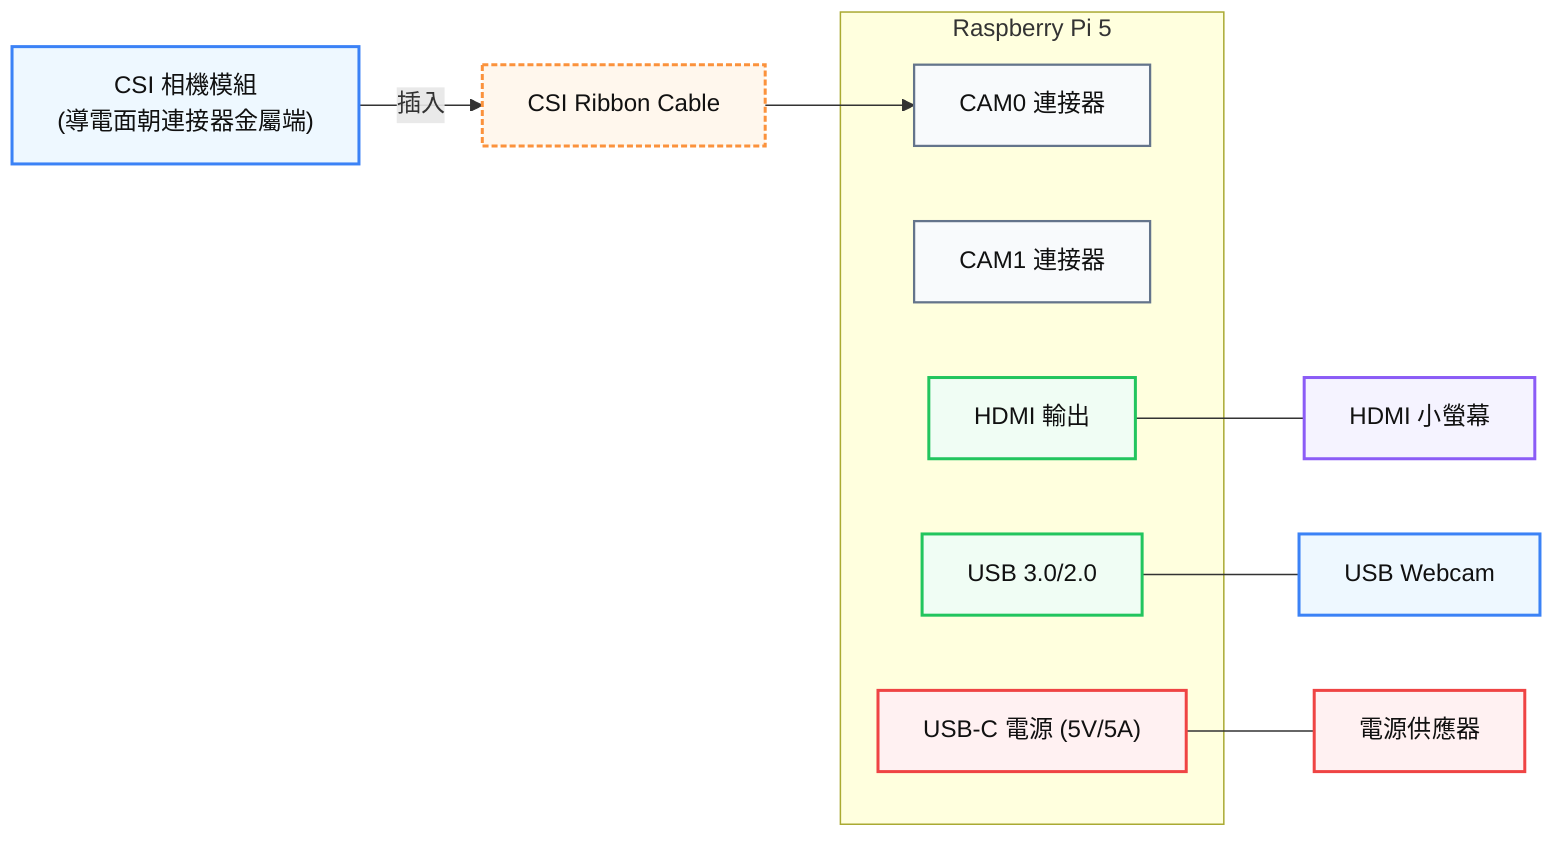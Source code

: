 flowchart LR
  subgraph "Raspberry Pi 5"
    CAM0["CAM0 連接器"]:::conn
    CAM1["CAM1 連接器"]:::conn
    HDMI["HDMI 輸出"]:::io
    USB["USB 3.0/2.0"]:::io
    POWER["USB‑C 電源 (5V/5A)"]:::power
  end

  Camera["CSI 相機模組<br/>(導電面朝連接器金屬端)"]:::camera
  Ribbon["CSI Ribbon Cable"]:::cable
  LCD["HDMI 小螢幕"]:::display
  USBcam["USB Webcam"]:::camera
  PSU["電源供應器"]:::power

  Camera -- "插入" --> Ribbon --> CAM0
  HDMI --- LCD
  POWER --- PSU
  USB --- USBcam

  classDef camera fill:#eef8ff,stroke:#3b82f6,stroke-width:2px,color:#111;
  classDef cable fill:#fff7ed,stroke:#fb923c,stroke-width:2px,color:#111,stroke-dasharray: 4 2;
  classDef io fill:#f0fdf4,stroke:#22c55e,stroke-width:2px,color:#111;
  classDef power fill:#fff1f2,stroke:#ef4444,stroke-width:2px,color:#111;
  classDef conn fill:#f8fafc,stroke:#64748b,stroke-width:1.5px,color:#111;
  classDef display fill:#f5f3ff,stroke:#8b5cf6,stroke-width:2px,color:#111;